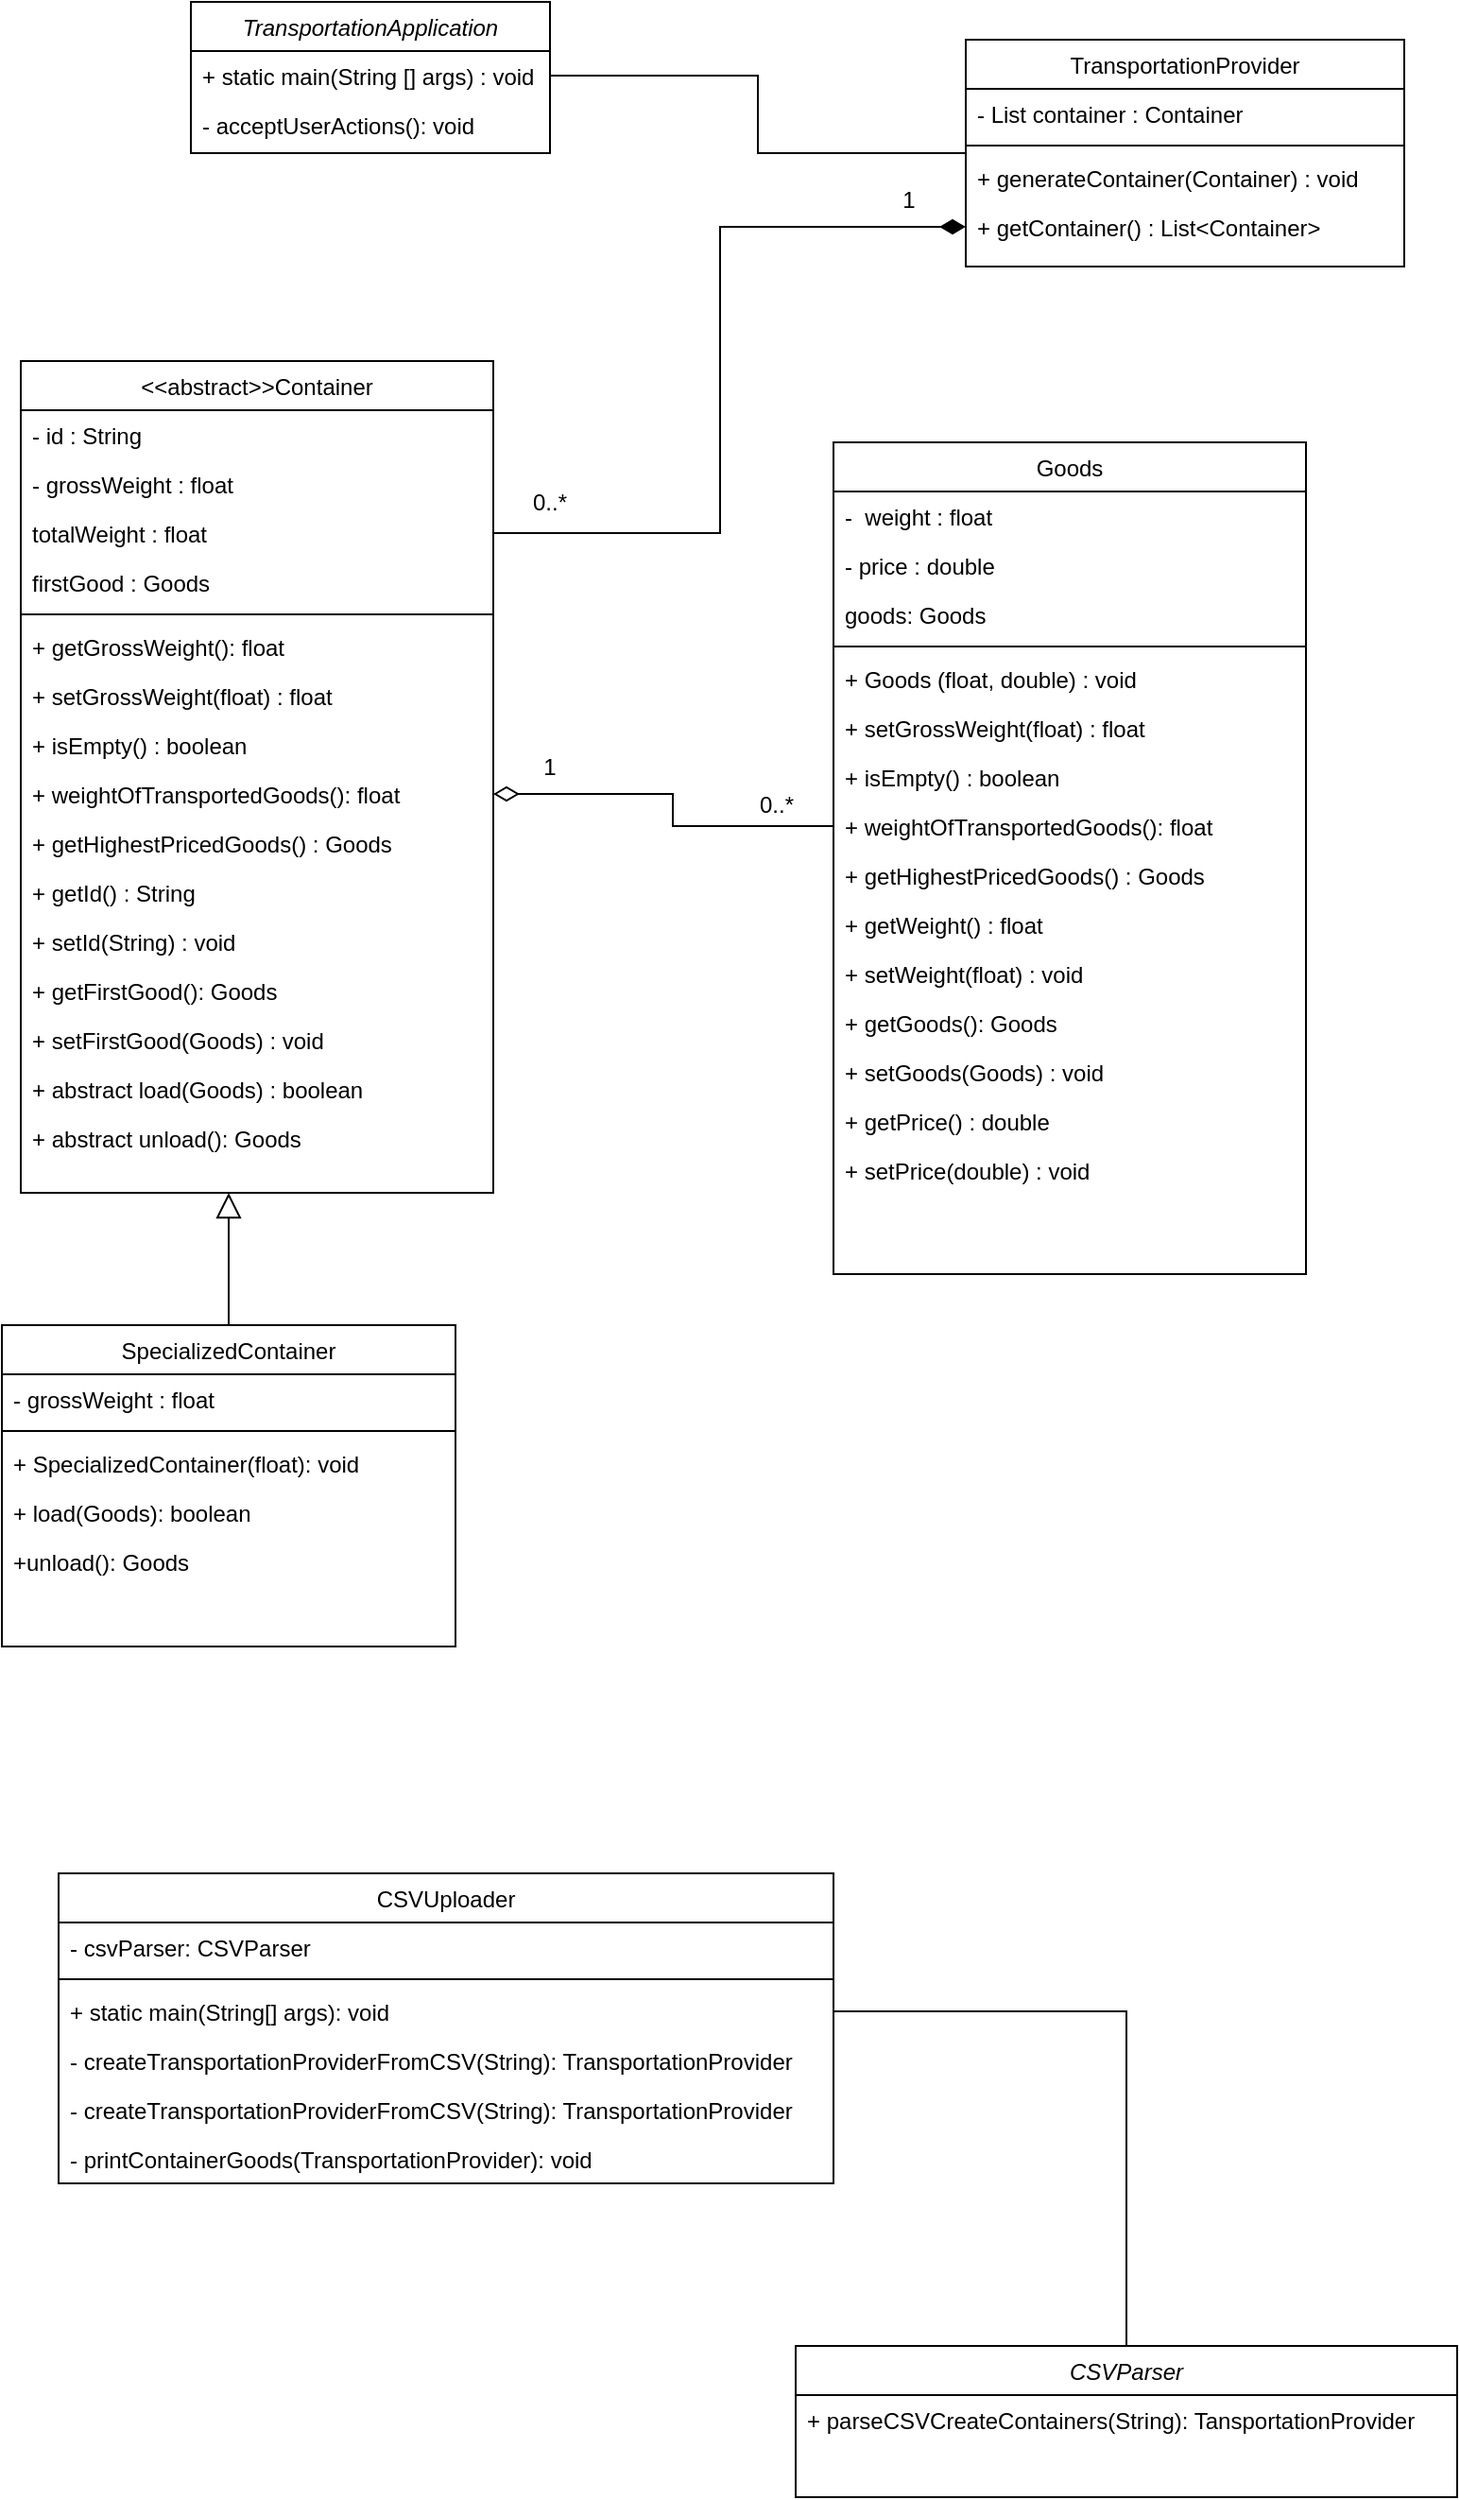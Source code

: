 <mxfile version="20.0.4" type="device"><diagram id="C5RBs43oDa-KdzZeNtuy" name="Page-1"><mxGraphModel dx="1221" dy="634" grid="1" gridSize="10" guides="1" tooltips="1" connect="1" arrows="1" fold="1" page="1" pageScale="1" pageWidth="827" pageHeight="1169" math="0" shadow="0"><root><mxCell id="WIyWlLk6GJQsqaUBKTNV-0"/><mxCell id="WIyWlLk6GJQsqaUBKTNV-1" parent="WIyWlLk6GJQsqaUBKTNV-0"/><mxCell id="zkfFHV4jXpPFQw0GAbJ--0" value="TransportationApplication" style="swimlane;fontStyle=2;align=center;verticalAlign=top;childLayout=stackLayout;horizontal=1;startSize=26;horizontalStack=0;resizeParent=1;resizeLast=0;collapsible=1;marginBottom=0;rounded=0;shadow=0;strokeWidth=1;" parent="WIyWlLk6GJQsqaUBKTNV-1" vertex="1"><mxGeometry x="140" width="190" height="80" as="geometry"><mxRectangle x="230" y="140" width="160" height="26" as="alternateBounds"/></mxGeometry></mxCell><mxCell id="zkfFHV4jXpPFQw0GAbJ--1" value="+ static main(String [] args) : void" style="text;align=left;verticalAlign=top;spacingLeft=4;spacingRight=4;overflow=hidden;rotatable=0;points=[[0,0.5],[1,0.5]];portConstraint=eastwest;" parent="zkfFHV4jXpPFQw0GAbJ--0" vertex="1"><mxGeometry y="26" width="190" height="26" as="geometry"/></mxCell><mxCell id="zkfFHV4jXpPFQw0GAbJ--2" value="- acceptUserActions(): void" style="text;align=left;verticalAlign=top;spacingLeft=4;spacingRight=4;overflow=hidden;rotatable=0;points=[[0,0.5],[1,0.5]];portConstraint=eastwest;rounded=0;shadow=0;html=0;" parent="zkfFHV4jXpPFQw0GAbJ--0" vertex="1"><mxGeometry y="52" width="190" height="26" as="geometry"/></mxCell><mxCell id="zkfFHV4jXpPFQw0GAbJ--6" value="&lt;&lt;abstract&gt;&gt;Container&#10;" style="swimlane;fontStyle=0;align=center;verticalAlign=top;childLayout=stackLayout;horizontal=1;startSize=26;horizontalStack=0;resizeParent=1;resizeLast=0;collapsible=1;marginBottom=0;rounded=0;shadow=0;strokeWidth=1;" parent="WIyWlLk6GJQsqaUBKTNV-1" vertex="1"><mxGeometry x="50" y="190" width="250" height="440" as="geometry"><mxRectangle x="130" y="380" width="160" height="26" as="alternateBounds"/></mxGeometry></mxCell><mxCell id="c3iaH37WeE01GnEV1s0p-6" value="- id : String" style="text;align=left;verticalAlign=top;spacingLeft=4;spacingRight=4;overflow=hidden;rotatable=0;points=[[0,0.5],[1,0.5]];portConstraint=eastwest;" vertex="1" parent="zkfFHV4jXpPFQw0GAbJ--6"><mxGeometry y="26" width="250" height="26" as="geometry"/></mxCell><mxCell id="c3iaH37WeE01GnEV1s0p-7" value="- grossWeight : float" style="text;align=left;verticalAlign=top;spacingLeft=4;spacingRight=4;overflow=hidden;rotatable=0;points=[[0,0.5],[1,0.5]];portConstraint=eastwest;" vertex="1" parent="zkfFHV4jXpPFQw0GAbJ--6"><mxGeometry y="52" width="250" height="26" as="geometry"/></mxCell><mxCell id="c3iaH37WeE01GnEV1s0p-8" value="totalWeight : float" style="text;align=left;verticalAlign=top;spacingLeft=4;spacingRight=4;overflow=hidden;rotatable=0;points=[[0,0.5],[1,0.5]];portConstraint=eastwest;" vertex="1" parent="zkfFHV4jXpPFQw0GAbJ--6"><mxGeometry y="78" width="250" height="26" as="geometry"/></mxCell><mxCell id="c3iaH37WeE01GnEV1s0p-9" value="firstGood : Goods" style="text;align=left;verticalAlign=top;spacingLeft=4;spacingRight=4;overflow=hidden;rotatable=0;points=[[0,0.5],[1,0.5]];portConstraint=eastwest;" vertex="1" parent="zkfFHV4jXpPFQw0GAbJ--6"><mxGeometry y="104" width="250" height="26" as="geometry"/></mxCell><mxCell id="c3iaH37WeE01GnEV1s0p-15" value="" style="line;html=1;strokeWidth=1;align=left;verticalAlign=middle;spacingTop=-1;spacingLeft=3;spacingRight=3;rotatable=0;labelPosition=right;points=[];portConstraint=eastwest;" vertex="1" parent="zkfFHV4jXpPFQw0GAbJ--6"><mxGeometry y="130" width="250" height="8" as="geometry"/></mxCell><mxCell id="c3iaH37WeE01GnEV1s0p-20" value="+ getGrossWeight(): float" style="text;align=left;verticalAlign=top;spacingLeft=4;spacingRight=4;overflow=hidden;rotatable=0;points=[[0,0.5],[1,0.5]];portConstraint=eastwest;" vertex="1" parent="zkfFHV4jXpPFQw0GAbJ--6"><mxGeometry y="138" width="250" height="26" as="geometry"/></mxCell><mxCell id="c3iaH37WeE01GnEV1s0p-21" value="+ setGrossWeight(float) : float" style="text;align=left;verticalAlign=top;spacingLeft=4;spacingRight=4;overflow=hidden;rotatable=0;points=[[0,0.5],[1,0.5]];portConstraint=eastwest;" vertex="1" parent="zkfFHV4jXpPFQw0GAbJ--6"><mxGeometry y="164" width="250" height="26" as="geometry"/></mxCell><mxCell id="c3iaH37WeE01GnEV1s0p-22" value="+ isEmpty() : boolean" style="text;align=left;verticalAlign=top;spacingLeft=4;spacingRight=4;overflow=hidden;rotatable=0;points=[[0,0.5],[1,0.5]];portConstraint=eastwest;" vertex="1" parent="zkfFHV4jXpPFQw0GAbJ--6"><mxGeometry y="190" width="250" height="26" as="geometry"/></mxCell><mxCell id="c3iaH37WeE01GnEV1s0p-23" value="+ weightOfTransportedGoods(): float" style="text;align=left;verticalAlign=top;spacingLeft=4;spacingRight=4;overflow=hidden;rotatable=0;points=[[0,0.5],[1,0.5]];portConstraint=eastwest;" vertex="1" parent="zkfFHV4jXpPFQw0GAbJ--6"><mxGeometry y="216" width="250" height="26" as="geometry"/></mxCell><mxCell id="c3iaH37WeE01GnEV1s0p-24" value="+ getHighestPricedGoods() : Goods" style="text;align=left;verticalAlign=top;spacingLeft=4;spacingRight=4;overflow=hidden;rotatable=0;points=[[0,0.5],[1,0.5]];portConstraint=eastwest;" vertex="1" parent="zkfFHV4jXpPFQw0GAbJ--6"><mxGeometry y="242" width="250" height="26" as="geometry"/></mxCell><mxCell id="c3iaH37WeE01GnEV1s0p-25" value="+ getId() : String" style="text;align=left;verticalAlign=top;spacingLeft=4;spacingRight=4;overflow=hidden;rotatable=0;points=[[0,0.5],[1,0.5]];portConstraint=eastwest;" vertex="1" parent="zkfFHV4jXpPFQw0GAbJ--6"><mxGeometry y="268" width="250" height="26" as="geometry"/></mxCell><mxCell id="c3iaH37WeE01GnEV1s0p-26" value="+ setId(String) : void" style="text;align=left;verticalAlign=top;spacingLeft=4;spacingRight=4;overflow=hidden;rotatable=0;points=[[0,0.5],[1,0.5]];portConstraint=eastwest;" vertex="1" parent="zkfFHV4jXpPFQw0GAbJ--6"><mxGeometry y="294" width="250" height="26" as="geometry"/></mxCell><mxCell id="c3iaH37WeE01GnEV1s0p-27" value="+ getFirstGood(): Goods" style="text;align=left;verticalAlign=top;spacingLeft=4;spacingRight=4;overflow=hidden;rotatable=0;points=[[0,0.5],[1,0.5]];portConstraint=eastwest;" vertex="1" parent="zkfFHV4jXpPFQw0GAbJ--6"><mxGeometry y="320" width="250" height="26" as="geometry"/></mxCell><mxCell id="c3iaH37WeE01GnEV1s0p-28" value="+ setFirstGood(Goods) : void" style="text;align=left;verticalAlign=top;spacingLeft=4;spacingRight=4;overflow=hidden;rotatable=0;points=[[0,0.5],[1,0.5]];portConstraint=eastwest;" vertex="1" parent="zkfFHV4jXpPFQw0GAbJ--6"><mxGeometry y="346" width="250" height="26" as="geometry"/></mxCell><mxCell id="c3iaH37WeE01GnEV1s0p-29" value="+ abstract load(Goods) : boolean" style="text;align=left;verticalAlign=top;spacingLeft=4;spacingRight=4;overflow=hidden;rotatable=0;points=[[0,0.5],[1,0.5]];portConstraint=eastwest;" vertex="1" parent="zkfFHV4jXpPFQw0GAbJ--6"><mxGeometry y="372" width="250" height="26" as="geometry"/></mxCell><mxCell id="c3iaH37WeE01GnEV1s0p-30" value="+ abstract unload(): Goods" style="text;align=left;verticalAlign=top;spacingLeft=4;spacingRight=4;overflow=hidden;rotatable=0;points=[[0,0.5],[1,0.5]];portConstraint=eastwest;" vertex="1" parent="zkfFHV4jXpPFQw0GAbJ--6"><mxGeometry y="398" width="250" height="26" as="geometry"/></mxCell><mxCell id="c3iaH37WeE01GnEV1s0p-5" style="edgeStyle=orthogonalEdgeStyle;rounded=0;orthogonalLoop=1;jettySize=auto;html=1;entryX=1;entryY=0.5;entryDx=0;entryDy=0;endArrow=none;endFill=0;" edge="1" parent="WIyWlLk6GJQsqaUBKTNV-1" source="zkfFHV4jXpPFQw0GAbJ--17" target="zkfFHV4jXpPFQw0GAbJ--1"><mxGeometry relative="1" as="geometry"/></mxCell><mxCell id="zkfFHV4jXpPFQw0GAbJ--17" value="TransportationProvider" style="swimlane;fontStyle=0;align=center;verticalAlign=top;childLayout=stackLayout;horizontal=1;startSize=26;horizontalStack=0;resizeParent=1;resizeLast=0;collapsible=1;marginBottom=0;rounded=0;shadow=0;strokeWidth=1;" parent="WIyWlLk6GJQsqaUBKTNV-1" vertex="1"><mxGeometry x="550" y="20" width="232" height="120" as="geometry"><mxRectangle x="550" y="140" width="160" height="26" as="alternateBounds"/></mxGeometry></mxCell><mxCell id="zkfFHV4jXpPFQw0GAbJ--18" value="- List container : Container" style="text;align=left;verticalAlign=top;spacingLeft=4;spacingRight=4;overflow=hidden;rotatable=0;points=[[0,0.5],[1,0.5]];portConstraint=eastwest;" parent="zkfFHV4jXpPFQw0GAbJ--17" vertex="1"><mxGeometry y="26" width="232" height="26" as="geometry"/></mxCell><mxCell id="zkfFHV4jXpPFQw0GAbJ--23" value="" style="line;html=1;strokeWidth=1;align=left;verticalAlign=middle;spacingTop=-1;spacingLeft=3;spacingRight=3;rotatable=0;labelPosition=right;points=[];portConstraint=eastwest;" parent="zkfFHV4jXpPFQw0GAbJ--17" vertex="1"><mxGeometry y="52" width="232" height="8" as="geometry"/></mxCell><mxCell id="zkfFHV4jXpPFQw0GAbJ--24" value="+ generateContainer(Container) : void" style="text;align=left;verticalAlign=top;spacingLeft=4;spacingRight=4;overflow=hidden;rotatable=0;points=[[0,0.5],[1,0.5]];portConstraint=eastwest;" parent="zkfFHV4jXpPFQw0GAbJ--17" vertex="1"><mxGeometry y="60" width="232" height="26" as="geometry"/></mxCell><mxCell id="c3iaH37WeE01GnEV1s0p-1" value="+ getContainer() : List&lt;Container&gt;" style="text;align=left;verticalAlign=top;spacingLeft=4;spacingRight=4;overflow=hidden;rotatable=0;points=[[0,0.5],[1,0.5]];portConstraint=eastwest;" vertex="1" parent="zkfFHV4jXpPFQw0GAbJ--17"><mxGeometry y="86" width="232" height="26" as="geometry"/></mxCell><mxCell id="c3iaH37WeE01GnEV1s0p-17" style="edgeStyle=orthogonalEdgeStyle;rounded=0;orthogonalLoop=1;jettySize=auto;html=1;entryX=0;entryY=0.5;entryDx=0;entryDy=0;endArrow=diamondThin;endFill=1;strokeWidth=1;endSize=11;" edge="1" parent="WIyWlLk6GJQsqaUBKTNV-1" source="c3iaH37WeE01GnEV1s0p-8" target="c3iaH37WeE01GnEV1s0p-1"><mxGeometry relative="1" as="geometry"/></mxCell><mxCell id="c3iaH37WeE01GnEV1s0p-18" value="1" style="text;html=1;strokeColor=none;fillColor=none;align=center;verticalAlign=middle;whiteSpace=wrap;rounded=0;" vertex="1" parent="WIyWlLk6GJQsqaUBKTNV-1"><mxGeometry x="490" y="90" width="60" height="30" as="geometry"/></mxCell><mxCell id="c3iaH37WeE01GnEV1s0p-19" value="0..*" style="text;html=1;strokeColor=none;fillColor=none;align=center;verticalAlign=middle;whiteSpace=wrap;rounded=0;" vertex="1" parent="WIyWlLk6GJQsqaUBKTNV-1"><mxGeometry x="300" y="250" width="60" height="30" as="geometry"/></mxCell><mxCell id="c3iaH37WeE01GnEV1s0p-32" value="Goods" style="swimlane;fontStyle=0;align=center;verticalAlign=top;childLayout=stackLayout;horizontal=1;startSize=26;horizontalStack=0;resizeParent=1;resizeLast=0;collapsible=1;marginBottom=0;rounded=0;shadow=0;strokeWidth=1;" vertex="1" parent="WIyWlLk6GJQsqaUBKTNV-1"><mxGeometry x="480" y="233" width="250" height="440" as="geometry"><mxRectangle x="130" y="380" width="160" height="26" as="alternateBounds"/></mxGeometry></mxCell><mxCell id="c3iaH37WeE01GnEV1s0p-33" value="-  weight : float" style="text;align=left;verticalAlign=top;spacingLeft=4;spacingRight=4;overflow=hidden;rotatable=0;points=[[0,0.5],[1,0.5]];portConstraint=eastwest;" vertex="1" parent="c3iaH37WeE01GnEV1s0p-32"><mxGeometry y="26" width="250" height="26" as="geometry"/></mxCell><mxCell id="c3iaH37WeE01GnEV1s0p-34" value="- price : double" style="text;align=left;verticalAlign=top;spacingLeft=4;spacingRight=4;overflow=hidden;rotatable=0;points=[[0,0.5],[1,0.5]];portConstraint=eastwest;" vertex="1" parent="c3iaH37WeE01GnEV1s0p-32"><mxGeometry y="52" width="250" height="26" as="geometry"/></mxCell><mxCell id="c3iaH37WeE01GnEV1s0p-35" value="goods: Goods" style="text;align=left;verticalAlign=top;spacingLeft=4;spacingRight=4;overflow=hidden;rotatable=0;points=[[0,0.5],[1,0.5]];portConstraint=eastwest;" vertex="1" parent="c3iaH37WeE01GnEV1s0p-32"><mxGeometry y="78" width="250" height="26" as="geometry"/></mxCell><mxCell id="c3iaH37WeE01GnEV1s0p-37" value="" style="line;html=1;strokeWidth=1;align=left;verticalAlign=middle;spacingTop=-1;spacingLeft=3;spacingRight=3;rotatable=0;labelPosition=right;points=[];portConstraint=eastwest;" vertex="1" parent="c3iaH37WeE01GnEV1s0p-32"><mxGeometry y="104" width="250" height="8" as="geometry"/></mxCell><mxCell id="c3iaH37WeE01GnEV1s0p-38" value="+ Goods (float, double) : void" style="text;align=left;verticalAlign=top;spacingLeft=4;spacingRight=4;overflow=hidden;rotatable=0;points=[[0,0.5],[1,0.5]];portConstraint=eastwest;" vertex="1" parent="c3iaH37WeE01GnEV1s0p-32"><mxGeometry y="112" width="250" height="26" as="geometry"/></mxCell><mxCell id="c3iaH37WeE01GnEV1s0p-39" value="+ setGrossWeight(float) : float" style="text;align=left;verticalAlign=top;spacingLeft=4;spacingRight=4;overflow=hidden;rotatable=0;points=[[0,0.5],[1,0.5]];portConstraint=eastwest;" vertex="1" parent="c3iaH37WeE01GnEV1s0p-32"><mxGeometry y="138" width="250" height="26" as="geometry"/></mxCell><mxCell id="c3iaH37WeE01GnEV1s0p-40" value="+ isEmpty() : boolean" style="text;align=left;verticalAlign=top;spacingLeft=4;spacingRight=4;overflow=hidden;rotatable=0;points=[[0,0.5],[1,0.5]];portConstraint=eastwest;" vertex="1" parent="c3iaH37WeE01GnEV1s0p-32"><mxGeometry y="164" width="250" height="26" as="geometry"/></mxCell><mxCell id="c3iaH37WeE01GnEV1s0p-41" value="+ weightOfTransportedGoods(): float" style="text;align=left;verticalAlign=top;spacingLeft=4;spacingRight=4;overflow=hidden;rotatable=0;points=[[0,0.5],[1,0.5]];portConstraint=eastwest;" vertex="1" parent="c3iaH37WeE01GnEV1s0p-32"><mxGeometry y="190" width="250" height="26" as="geometry"/></mxCell><mxCell id="c3iaH37WeE01GnEV1s0p-42" value="+ getHighestPricedGoods() : Goods" style="text;align=left;verticalAlign=top;spacingLeft=4;spacingRight=4;overflow=hidden;rotatable=0;points=[[0,0.5],[1,0.5]];portConstraint=eastwest;" vertex="1" parent="c3iaH37WeE01GnEV1s0p-32"><mxGeometry y="216" width="250" height="26" as="geometry"/></mxCell><mxCell id="c3iaH37WeE01GnEV1s0p-43" value="+ getWeight() : float" style="text;align=left;verticalAlign=top;spacingLeft=4;spacingRight=4;overflow=hidden;rotatable=0;points=[[0,0.5],[1,0.5]];portConstraint=eastwest;" vertex="1" parent="c3iaH37WeE01GnEV1s0p-32"><mxGeometry y="242" width="250" height="26" as="geometry"/></mxCell><mxCell id="c3iaH37WeE01GnEV1s0p-44" value="+ setWeight(float) : void" style="text;align=left;verticalAlign=top;spacingLeft=4;spacingRight=4;overflow=hidden;rotatable=0;points=[[0,0.5],[1,0.5]];portConstraint=eastwest;" vertex="1" parent="c3iaH37WeE01GnEV1s0p-32"><mxGeometry y="268" width="250" height="26" as="geometry"/></mxCell><mxCell id="c3iaH37WeE01GnEV1s0p-45" value="+ getGoods(): Goods" style="text;align=left;verticalAlign=top;spacingLeft=4;spacingRight=4;overflow=hidden;rotatable=0;points=[[0,0.5],[1,0.5]];portConstraint=eastwest;" vertex="1" parent="c3iaH37WeE01GnEV1s0p-32"><mxGeometry y="294" width="250" height="26" as="geometry"/></mxCell><mxCell id="c3iaH37WeE01GnEV1s0p-46" value="+ setGoods(Goods) : void" style="text;align=left;verticalAlign=top;spacingLeft=4;spacingRight=4;overflow=hidden;rotatable=0;points=[[0,0.5],[1,0.5]];portConstraint=eastwest;" vertex="1" parent="c3iaH37WeE01GnEV1s0p-32"><mxGeometry y="320" width="250" height="26" as="geometry"/></mxCell><mxCell id="c3iaH37WeE01GnEV1s0p-49" value="+ getPrice() : double" style="text;align=left;verticalAlign=top;spacingLeft=4;spacingRight=4;overflow=hidden;rotatable=0;points=[[0,0.5],[1,0.5]];portConstraint=eastwest;" vertex="1" parent="c3iaH37WeE01GnEV1s0p-32"><mxGeometry y="346" width="250" height="26" as="geometry"/></mxCell><mxCell id="c3iaH37WeE01GnEV1s0p-50" value="+ setPrice(double) : void" style="text;align=left;verticalAlign=top;spacingLeft=4;spacingRight=4;overflow=hidden;rotatable=0;points=[[0,0.5],[1,0.5]];portConstraint=eastwest;" vertex="1" parent="c3iaH37WeE01GnEV1s0p-32"><mxGeometry y="372" width="250" height="26" as="geometry"/></mxCell><mxCell id="c3iaH37WeE01GnEV1s0p-51" style="edgeStyle=orthogonalEdgeStyle;rounded=0;orthogonalLoop=1;jettySize=auto;html=1;entryX=1;entryY=0.5;entryDx=0;entryDy=0;endArrow=diamondThin;endFill=0;endSize=11;strokeWidth=1;" edge="1" parent="WIyWlLk6GJQsqaUBKTNV-1" source="c3iaH37WeE01GnEV1s0p-41" target="c3iaH37WeE01GnEV1s0p-23"><mxGeometry relative="1" as="geometry"/></mxCell><mxCell id="c3iaH37WeE01GnEV1s0p-52" value="1" style="text;html=1;strokeColor=none;fillColor=none;align=center;verticalAlign=middle;whiteSpace=wrap;rounded=0;" vertex="1" parent="WIyWlLk6GJQsqaUBKTNV-1"><mxGeometry x="300" y="390" width="60" height="30" as="geometry"/></mxCell><mxCell id="c3iaH37WeE01GnEV1s0p-53" value="0..*" style="text;html=1;strokeColor=none;fillColor=none;align=center;verticalAlign=middle;whiteSpace=wrap;rounded=0;" vertex="1" parent="WIyWlLk6GJQsqaUBKTNV-1"><mxGeometry x="420" y="410" width="60" height="30" as="geometry"/></mxCell><mxCell id="c3iaH37WeE01GnEV1s0p-88" style="edgeStyle=orthogonalEdgeStyle;rounded=0;orthogonalLoop=1;jettySize=auto;html=1;endArrow=block;endFill=0;endSize=11;strokeWidth=1;" edge="1" parent="WIyWlLk6GJQsqaUBKTNV-1" source="c3iaH37WeE01GnEV1s0p-71"><mxGeometry relative="1" as="geometry"><mxPoint x="160" y="630" as="targetPoint"/></mxGeometry></mxCell><mxCell id="c3iaH37WeE01GnEV1s0p-71" value="SpecializedContainer&#10;" style="swimlane;fontStyle=0;align=center;verticalAlign=top;childLayout=stackLayout;horizontal=1;startSize=26;horizontalStack=0;resizeParent=1;resizeLast=0;collapsible=1;marginBottom=0;rounded=0;shadow=0;strokeWidth=1;" vertex="1" parent="WIyWlLk6GJQsqaUBKTNV-1"><mxGeometry x="40" y="700" width="240" height="170" as="geometry"><mxRectangle x="130" y="380" width="160" height="26" as="alternateBounds"/></mxGeometry></mxCell><mxCell id="c3iaH37WeE01GnEV1s0p-73" value="- grossWeight : float" style="text;align=left;verticalAlign=top;spacingLeft=4;spacingRight=4;overflow=hidden;rotatable=0;points=[[0,0.5],[1,0.5]];portConstraint=eastwest;" vertex="1" parent="c3iaH37WeE01GnEV1s0p-71"><mxGeometry y="26" width="240" height="26" as="geometry"/></mxCell><mxCell id="c3iaH37WeE01GnEV1s0p-76" value="" style="line;html=1;strokeWidth=1;align=left;verticalAlign=middle;spacingTop=-1;spacingLeft=3;spacingRight=3;rotatable=0;labelPosition=right;points=[];portConstraint=eastwest;" vertex="1" parent="c3iaH37WeE01GnEV1s0p-71"><mxGeometry y="52" width="240" height="8" as="geometry"/></mxCell><mxCell id="c3iaH37WeE01GnEV1s0p-77" value="+ SpecializedContainer(float): void" style="text;align=left;verticalAlign=top;spacingLeft=4;spacingRight=4;overflow=hidden;rotatable=0;points=[[0,0.5],[1,0.5]];portConstraint=eastwest;" vertex="1" parent="c3iaH37WeE01GnEV1s0p-71"><mxGeometry y="60" width="240" height="26" as="geometry"/></mxCell><mxCell id="c3iaH37WeE01GnEV1s0p-78" value="+ load(Goods): boolean" style="text;align=left;verticalAlign=top;spacingLeft=4;spacingRight=4;overflow=hidden;rotatable=0;points=[[0,0.5],[1,0.5]];portConstraint=eastwest;" vertex="1" parent="c3iaH37WeE01GnEV1s0p-71"><mxGeometry y="86" width="240" height="26" as="geometry"/></mxCell><mxCell id="c3iaH37WeE01GnEV1s0p-87" value="+unload(): Goods" style="text;align=left;verticalAlign=top;spacingLeft=4;spacingRight=4;overflow=hidden;rotatable=0;points=[[0,0.5],[1,0.5]];portConstraint=eastwest;" vertex="1" parent="c3iaH37WeE01GnEV1s0p-71"><mxGeometry y="112" width="240" height="26" as="geometry"/></mxCell><mxCell id="c3iaH37WeE01GnEV1s0p-89" value="CSVParser" style="swimlane;fontStyle=2;align=center;verticalAlign=top;childLayout=stackLayout;horizontal=1;startSize=26;horizontalStack=0;resizeParent=1;resizeLast=0;collapsible=1;marginBottom=0;rounded=0;shadow=0;strokeWidth=1;" vertex="1" parent="WIyWlLk6GJQsqaUBKTNV-1"><mxGeometry x="460" y="1240" width="350" height="80" as="geometry"><mxRectangle x="230" y="140" width="160" height="26" as="alternateBounds"/></mxGeometry></mxCell><mxCell id="c3iaH37WeE01GnEV1s0p-90" value="+ parseCSVCreateContainers(String): TansportationProvider" style="text;align=left;verticalAlign=top;spacingLeft=4;spacingRight=4;overflow=hidden;rotatable=0;points=[[0,0.5],[1,0.5]];portConstraint=eastwest;" vertex="1" parent="c3iaH37WeE01GnEV1s0p-89"><mxGeometry y="26" width="350" height="26" as="geometry"/></mxCell><mxCell id="c3iaH37WeE01GnEV1s0p-92" value="CSVUploader" style="swimlane;fontStyle=0;align=center;verticalAlign=top;childLayout=stackLayout;horizontal=1;startSize=26;horizontalStack=0;resizeParent=1;resizeLast=0;collapsible=1;marginBottom=0;rounded=0;shadow=0;strokeWidth=1;" vertex="1" parent="WIyWlLk6GJQsqaUBKTNV-1"><mxGeometry x="70" y="990" width="410" height="164" as="geometry"><mxRectangle x="550" y="140" width="160" height="26" as="alternateBounds"/></mxGeometry></mxCell><mxCell id="c3iaH37WeE01GnEV1s0p-93" value="- csvParser: CSVParser" style="text;align=left;verticalAlign=top;spacingLeft=4;spacingRight=4;overflow=hidden;rotatable=0;points=[[0,0.5],[1,0.5]];portConstraint=eastwest;" vertex="1" parent="c3iaH37WeE01GnEV1s0p-92"><mxGeometry y="26" width="410" height="26" as="geometry"/></mxCell><mxCell id="c3iaH37WeE01GnEV1s0p-94" value="" style="line;html=1;strokeWidth=1;align=left;verticalAlign=middle;spacingTop=-1;spacingLeft=3;spacingRight=3;rotatable=0;labelPosition=right;points=[];portConstraint=eastwest;" vertex="1" parent="c3iaH37WeE01GnEV1s0p-92"><mxGeometry y="52" width="410" height="8" as="geometry"/></mxCell><mxCell id="c3iaH37WeE01GnEV1s0p-97" value="+ static main(String[] args): void" style="text;align=left;verticalAlign=top;spacingLeft=4;spacingRight=4;overflow=hidden;rotatable=0;points=[[0,0.5],[1,0.5]];portConstraint=eastwest;" vertex="1" parent="c3iaH37WeE01GnEV1s0p-92"><mxGeometry y="60" width="410" height="26" as="geometry"/></mxCell><mxCell id="c3iaH37WeE01GnEV1s0p-95" value="- createTransportationProviderFromCSV(String): TransportationProvider" style="text;align=left;verticalAlign=top;spacingLeft=4;spacingRight=4;overflow=hidden;rotatable=0;points=[[0,0.5],[1,0.5]];portConstraint=eastwest;" vertex="1" parent="c3iaH37WeE01GnEV1s0p-92"><mxGeometry y="86" width="410" height="26" as="geometry"/></mxCell><mxCell id="c3iaH37WeE01GnEV1s0p-99" value="- createTransportationProviderFromCSV(String): TransportationProvider" style="text;align=left;verticalAlign=top;spacingLeft=4;spacingRight=4;overflow=hidden;rotatable=0;points=[[0,0.5],[1,0.5]];portConstraint=eastwest;" vertex="1" parent="c3iaH37WeE01GnEV1s0p-92"><mxGeometry y="112" width="410" height="26" as="geometry"/></mxCell><mxCell id="c3iaH37WeE01GnEV1s0p-96" value="- printContainerGoods(TransportationProvider): void" style="text;align=left;verticalAlign=top;spacingLeft=4;spacingRight=4;overflow=hidden;rotatable=0;points=[[0,0.5],[1,0.5]];portConstraint=eastwest;" vertex="1" parent="c3iaH37WeE01GnEV1s0p-92"><mxGeometry y="138" width="410" height="26" as="geometry"/></mxCell><mxCell id="c3iaH37WeE01GnEV1s0p-100" style="edgeStyle=orthogonalEdgeStyle;rounded=0;orthogonalLoop=1;jettySize=auto;html=1;endArrow=none;endFill=0;endSize=11;strokeWidth=1;" edge="1" parent="WIyWlLk6GJQsqaUBKTNV-1" source="c3iaH37WeE01GnEV1s0p-97" target="c3iaH37WeE01GnEV1s0p-89"><mxGeometry relative="1" as="geometry"/></mxCell></root></mxGraphModel></diagram></mxfile>